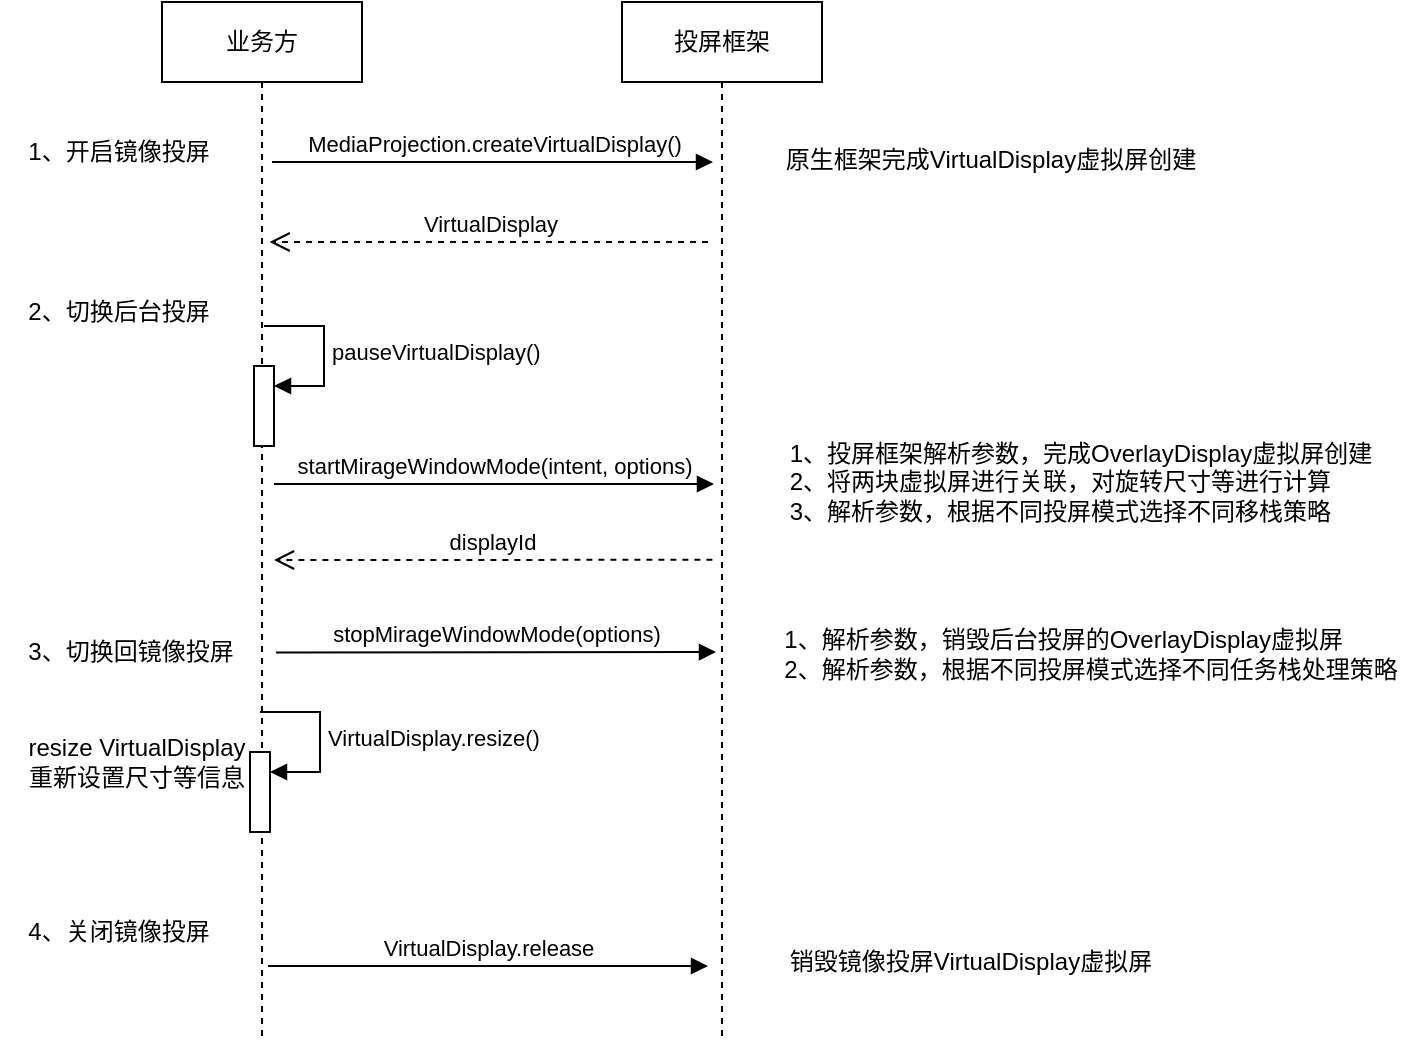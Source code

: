 <mxfile version="21.3.6" type="github">
  <diagram name="第 1 页" id="LOQ-rImNGxbMYktJ3IUX">
    <mxGraphModel dx="979" dy="543" grid="1" gridSize="10" guides="1" tooltips="1" connect="1" arrows="1" fold="1" page="1" pageScale="1" pageWidth="827" pageHeight="1169" math="0" shadow="0">
      <root>
        <mxCell id="0" />
        <mxCell id="1" parent="0" />
        <mxCell id="SReuTF12Yw2OU4Fin3kD-1" value="业务方" style="shape=umlLifeline;perimeter=lifelinePerimeter;whiteSpace=wrap;html=1;container=1;dropTarget=0;collapsible=0;recursiveResize=0;outlineConnect=0;portConstraint=eastwest;newEdgeStyle={&quot;edgeStyle&quot;:&quot;elbowEdgeStyle&quot;,&quot;elbow&quot;:&quot;vertical&quot;,&quot;curved&quot;:0,&quot;rounded&quot;:0};" vertex="1" parent="1">
          <mxGeometry x="191" y="40" width="100" height="520" as="geometry" />
        </mxCell>
        <mxCell id="SReuTF12Yw2OU4Fin3kD-16" value="" style="html=1;points=[];perimeter=orthogonalPerimeter;outlineConnect=0;targetShapes=umlLifeline;portConstraint=eastwest;newEdgeStyle={&quot;edgeStyle&quot;:&quot;elbowEdgeStyle&quot;,&quot;elbow&quot;:&quot;vertical&quot;,&quot;curved&quot;:0,&quot;rounded&quot;:0};" vertex="1" parent="SReuTF12Yw2OU4Fin3kD-1">
          <mxGeometry x="44" y="375" width="10" height="40" as="geometry" />
        </mxCell>
        <mxCell id="SReuTF12Yw2OU4Fin3kD-17" value="VirtualDisplay.resize()" style="html=1;align=left;spacingLeft=2;endArrow=block;rounded=0;edgeStyle=orthogonalEdgeStyle;curved=0;rounded=0;" edge="1" target="SReuTF12Yw2OU4Fin3kD-16" parent="SReuTF12Yw2OU4Fin3kD-1">
          <mxGeometry relative="1" as="geometry">
            <mxPoint x="49" y="355" as="sourcePoint" />
            <Array as="points">
              <mxPoint x="79" y="385" />
            </Array>
          </mxGeometry>
        </mxCell>
        <mxCell id="SReuTF12Yw2OU4Fin3kD-21" value="" style="html=1;points=[];perimeter=orthogonalPerimeter;outlineConnect=0;targetShapes=umlLifeline;portConstraint=eastwest;newEdgeStyle={&quot;edgeStyle&quot;:&quot;elbowEdgeStyle&quot;,&quot;elbow&quot;:&quot;vertical&quot;,&quot;curved&quot;:0,&quot;rounded&quot;:0};" vertex="1" parent="SReuTF12Yw2OU4Fin3kD-1">
          <mxGeometry x="46" y="182" width="10" height="40" as="geometry" />
        </mxCell>
        <mxCell id="SReuTF12Yw2OU4Fin3kD-22" value="pauseVirtualDisplay()" style="html=1;align=left;spacingLeft=2;endArrow=block;rounded=0;edgeStyle=orthogonalEdgeStyle;curved=0;rounded=0;" edge="1" target="SReuTF12Yw2OU4Fin3kD-21" parent="SReuTF12Yw2OU4Fin3kD-1">
          <mxGeometry relative="1" as="geometry">
            <mxPoint x="51" y="162" as="sourcePoint" />
            <Array as="points">
              <mxPoint x="81" y="192" />
            </Array>
          </mxGeometry>
        </mxCell>
        <mxCell id="SReuTF12Yw2OU4Fin3kD-2" value="投屏框架" style="shape=umlLifeline;perimeter=lifelinePerimeter;whiteSpace=wrap;html=1;container=1;dropTarget=0;collapsible=0;recursiveResize=0;outlineConnect=0;portConstraint=eastwest;newEdgeStyle={&quot;edgeStyle&quot;:&quot;elbowEdgeStyle&quot;,&quot;elbow&quot;:&quot;vertical&quot;,&quot;curved&quot;:0,&quot;rounded&quot;:0};" vertex="1" parent="1">
          <mxGeometry x="421" y="40" width="100" height="520" as="geometry" />
        </mxCell>
        <mxCell id="SReuTF12Yw2OU4Fin3kD-3" value="1、开启镜像投屏" style="text;html=1;align=center;verticalAlign=middle;resizable=0;points=[];autosize=1;strokeColor=none;fillColor=none;" vertex="1" parent="1">
          <mxGeometry x="114" y="100" width="110" height="30" as="geometry" />
        </mxCell>
        <mxCell id="SReuTF12Yw2OU4Fin3kD-4" value="MediaProjection.createVirtualDisplay()" style="html=1;verticalAlign=bottom;endArrow=block;edgeStyle=elbowEdgeStyle;elbow=vertical;curved=0;rounded=0;" edge="1" parent="1">
          <mxGeometry width="80" relative="1" as="geometry">
            <mxPoint x="246" y="120" as="sourcePoint" />
            <mxPoint x="466.5" y="119.759" as="targetPoint" />
          </mxGeometry>
        </mxCell>
        <mxCell id="SReuTF12Yw2OU4Fin3kD-6" value="原生框架完成VirtualDisplay虚拟屏创建" style="text;html=1;align=center;verticalAlign=middle;resizable=0;points=[];autosize=1;strokeColor=none;fillColor=none;" vertex="1" parent="1">
          <mxGeometry x="490" y="104" width="230" height="30" as="geometry" />
        </mxCell>
        <mxCell id="SReuTF12Yw2OU4Fin3kD-7" value="VirtualDisplay" style="html=1;verticalAlign=bottom;endArrow=open;dashed=1;endSize=8;edgeStyle=elbowEdgeStyle;elbow=vertical;curved=0;rounded=0;" edge="1" parent="1">
          <mxGeometry relative="1" as="geometry">
            <mxPoint x="464" y="160" as="sourcePoint" />
            <mxPoint x="244.81" y="159.759" as="targetPoint" />
          </mxGeometry>
        </mxCell>
        <mxCell id="SReuTF12Yw2OU4Fin3kD-8" value="startMirageWindowMode(intent, options)" style="html=1;verticalAlign=bottom;endArrow=block;edgeStyle=elbowEdgeStyle;elbow=vertical;curved=0;rounded=0;" edge="1" parent="1">
          <mxGeometry width="80" relative="1" as="geometry">
            <mxPoint x="247" y="281" as="sourcePoint" />
            <mxPoint x="467" y="281" as="targetPoint" />
          </mxGeometry>
        </mxCell>
        <mxCell id="SReuTF12Yw2OU4Fin3kD-9" value="2、切换后台投屏" style="text;html=1;align=center;verticalAlign=middle;resizable=0;points=[];autosize=1;strokeColor=none;fillColor=none;" vertex="1" parent="1">
          <mxGeometry x="114" y="180" width="110" height="30" as="geometry" />
        </mxCell>
        <mxCell id="SReuTF12Yw2OU4Fin3kD-10" value="&lt;div style=&quot;text-align: left;&quot;&gt;&lt;span style=&quot;background-color: initial;&quot;&gt;1、投屏框架解析参数，完成OverlayDisplay虚拟屏创建&lt;/span&gt;&lt;/div&gt;&lt;div style=&quot;text-align: left;&quot;&gt;&lt;span style=&quot;background-color: initial;&quot;&gt;2、将两块虚拟屏进行关联，对旋转尺寸等进行计算&lt;/span&gt;&lt;/div&gt;&lt;div style=&quot;text-align: left;&quot;&gt;&lt;span style=&quot;background-color: initial;&quot;&gt;3、解析参数，根据不同投屏模式选择不同移栈策略&lt;/span&gt;&lt;/div&gt;" style="text;html=1;align=center;verticalAlign=middle;resizable=0;points=[];autosize=1;strokeColor=none;fillColor=none;" vertex="1" parent="1">
          <mxGeometry x="495" y="250" width="310" height="60" as="geometry" />
        </mxCell>
        <mxCell id="SReuTF12Yw2OU4Fin3kD-11" value="displayId" style="html=1;verticalAlign=bottom;endArrow=open;dashed=1;endSize=8;edgeStyle=elbowEdgeStyle;elbow=vertical;curved=0;rounded=0;" edge="1" parent="1">
          <mxGeometry relative="1" as="geometry">
            <mxPoint x="466.19" y="318.9" as="sourcePoint" />
            <mxPoint x="247.0" y="318.659" as="targetPoint" />
          </mxGeometry>
        </mxCell>
        <mxCell id="SReuTF12Yw2OU4Fin3kD-12" value="3、切换回镜像投屏" style="text;html=1;align=center;verticalAlign=middle;resizable=0;points=[];autosize=1;strokeColor=none;fillColor=none;" vertex="1" parent="1">
          <mxGeometry x="110" y="350" width="130" height="30" as="geometry" />
        </mxCell>
        <mxCell id="SReuTF12Yw2OU4Fin3kD-13" value="stopMirageWindowMode(options)" style="html=1;verticalAlign=bottom;endArrow=block;edgeStyle=elbowEdgeStyle;elbow=vertical;curved=0;rounded=0;" edge="1" parent="1">
          <mxGeometry width="80" relative="1" as="geometry">
            <mxPoint x="248" y="365.24" as="sourcePoint" />
            <mxPoint x="468" y="365.24" as="targetPoint" />
          </mxGeometry>
        </mxCell>
        <mxCell id="SReuTF12Yw2OU4Fin3kD-14" value="&lt;div style=&quot;text-align: left;&quot;&gt;&lt;span style=&quot;background-color: initial;&quot;&gt;1、解析参数，销毁后台投屏的OverlayDisplay虚拟屏&lt;/span&gt;&lt;/div&gt;&lt;div style=&quot;text-align: left;&quot;&gt;&lt;span style=&quot;background-color: initial;&quot;&gt;2、解析参数，根据不同投屏模式选择不同任务栈处理策略&lt;/span&gt;&lt;/div&gt;" style="text;html=1;align=center;verticalAlign=middle;resizable=0;points=[];autosize=1;strokeColor=none;fillColor=none;" vertex="1" parent="1">
          <mxGeometry x="490" y="346" width="330" height="40" as="geometry" />
        </mxCell>
        <mxCell id="SReuTF12Yw2OU4Fin3kD-18" value="resize VirtualDisplay&lt;br&gt;重新设置尺寸等信息" style="text;html=1;align=center;verticalAlign=middle;resizable=0;points=[];autosize=1;strokeColor=none;fillColor=none;" vertex="1" parent="1">
          <mxGeometry x="113" y="400" width="130" height="40" as="geometry" />
        </mxCell>
        <mxCell id="SReuTF12Yw2OU4Fin3kD-24" value="4、关闭镜像投屏" style="text;html=1;align=center;verticalAlign=middle;resizable=0;points=[];autosize=1;strokeColor=none;fillColor=none;" vertex="1" parent="1">
          <mxGeometry x="114" y="490" width="110" height="30" as="geometry" />
        </mxCell>
        <mxCell id="SReuTF12Yw2OU4Fin3kD-25" value="VirtualDisplay.release" style="html=1;verticalAlign=bottom;endArrow=block;edgeStyle=elbowEdgeStyle;elbow=vertical;curved=0;rounded=0;" edge="1" parent="1">
          <mxGeometry width="80" relative="1" as="geometry">
            <mxPoint x="244" y="521.96" as="sourcePoint" />
            <mxPoint x="464" y="521.96" as="targetPoint" />
          </mxGeometry>
        </mxCell>
        <mxCell id="SReuTF12Yw2OU4Fin3kD-26" value="销毁镜像投屏VirtualDisplay虚拟屏" style="text;html=1;align=center;verticalAlign=middle;resizable=0;points=[];autosize=1;strokeColor=none;fillColor=none;" vertex="1" parent="1">
          <mxGeometry x="495" y="505" width="200" height="30" as="geometry" />
        </mxCell>
      </root>
    </mxGraphModel>
  </diagram>
</mxfile>

